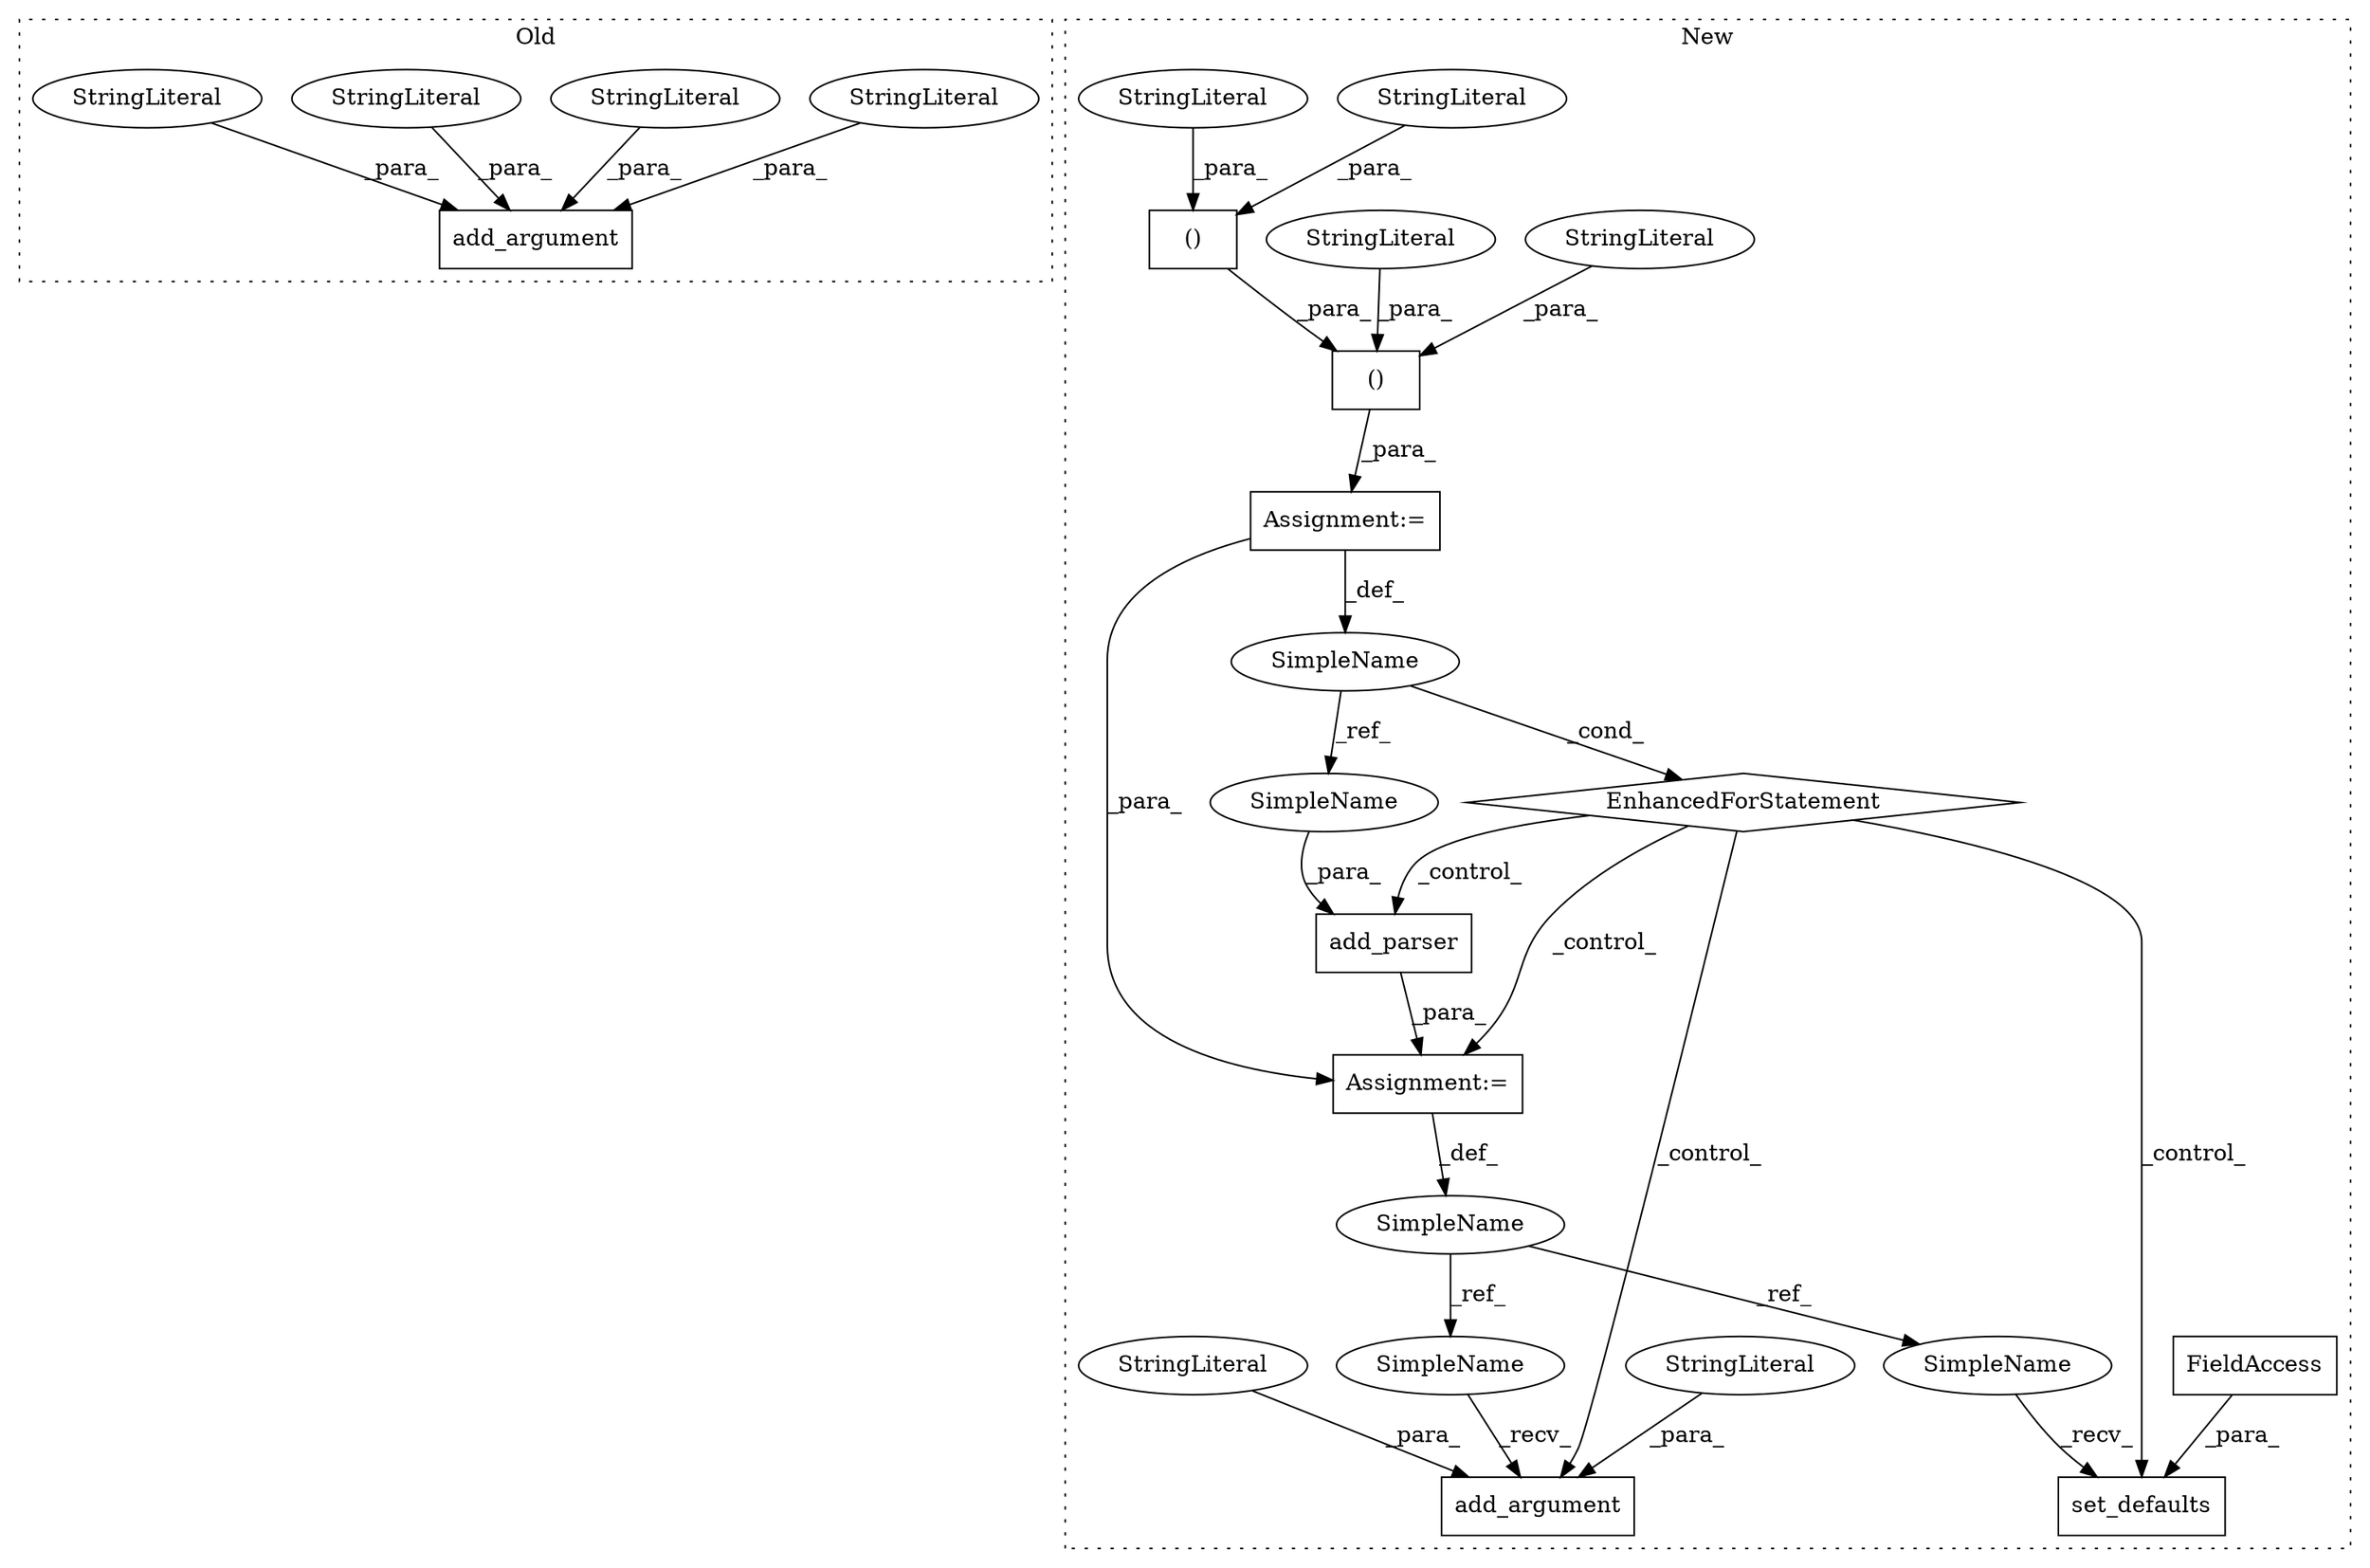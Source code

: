 digraph G {
subgraph cluster0 {
1 [label="add_argument" a="32" s="70820,71170" l="13,1" shape="box"];
3 [label="StringLiteral" a="45" s="70833" l="4" shape="ellipse"];
4 [label="StringLiteral" a="45" s="70838" l="18" shape="ellipse"];
12 [label="StringLiteral" a="45" s="70870" l="300" shape="ellipse"];
21 [label="StringLiteral" a="45" s="70857" l="12" shape="ellipse"];
label = "Old";
style="dotted";
}
subgraph cluster1 {
2 [label="set_defaults" a="32" s="71730,71761" l="13,1" shape="box"];
5 [label="FieldAccess" a="22" s="71743" l="18" shape="box"];
6 [label="add_parser" a="32" s="71453,71481" l="11,1" shape="box"];
7 [label="Assignment:=" a="7" s="71432" l="1" shape="box"];
8 [label="add_argument" a="32" s="71506,71632" l="13,1" shape="box"];
9 [label="SimpleName" a="42" s="71417" l="15" shape="ellipse"];
10 [label="StringLiteral" a="45" s="71531" l="3" shape="ellipse"];
11 [label="StringLiteral" a="45" s="71535" l="97" shape="ellipse"];
13 [label="()" a="106" s="70752" l="73" shape="box"];
14 [label="EnhancedForStatement" a="70" s="70537,70826" l="77,3" shape="diamond"];
15 [label="()" a="106" s="70647" l="179" shape="box"];
16 [label="SimpleName" a="42" s="70626" l="9" shape="ellipse"];
17 [label="StringLiteral" a="45" s="70648" l="5" shape="ellipse"];
18 [label="StringLiteral" a="45" s="70666" l="67" shape="ellipse"];
19 [label="StringLiteral" a="45" s="70752" l="5" shape="ellipse"];
20 [label="StringLiteral" a="45" s="70770" l="55" shape="ellipse"];
22 [label="Assignment:=" a="7" s="70537,70826" l="77,3" shape="box"];
23 [label="SimpleName" a="42" s="71490" l="15" shape="ellipse"];
24 [label="SimpleName" a="42" s="71714" l="15" shape="ellipse"];
25 [label="SimpleName" a="42" s="71472" l="9" shape="ellipse"];
label = "New";
style="dotted";
}
3 -> 1 [label="_para_"];
4 -> 1 [label="_para_"];
5 -> 2 [label="_para_"];
6 -> 7 [label="_para_"];
7 -> 9 [label="_def_"];
9 -> 23 [label="_ref_"];
9 -> 24 [label="_ref_"];
10 -> 8 [label="_para_"];
11 -> 8 [label="_para_"];
12 -> 1 [label="_para_"];
13 -> 15 [label="_para_"];
14 -> 2 [label="_control_"];
14 -> 7 [label="_control_"];
14 -> 8 [label="_control_"];
14 -> 6 [label="_control_"];
15 -> 22 [label="_para_"];
16 -> 25 [label="_ref_"];
16 -> 14 [label="_cond_"];
17 -> 15 [label="_para_"];
18 -> 15 [label="_para_"];
19 -> 13 [label="_para_"];
20 -> 13 [label="_para_"];
21 -> 1 [label="_para_"];
22 -> 16 [label="_def_"];
22 -> 7 [label="_para_"];
23 -> 8 [label="_recv_"];
24 -> 2 [label="_recv_"];
25 -> 6 [label="_para_"];
}